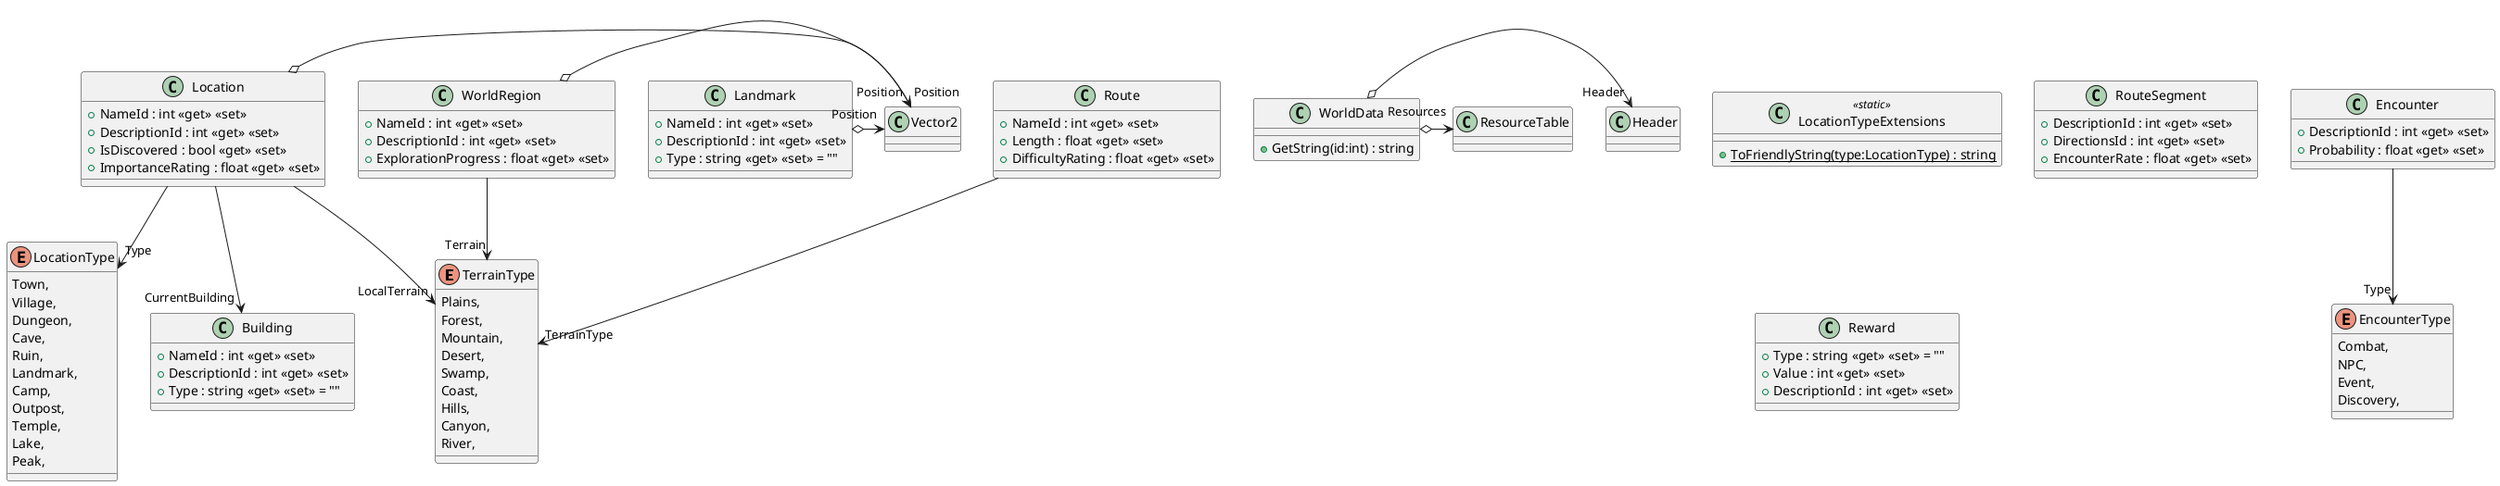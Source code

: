 @startuml
enum TerrainType {
    Plains,
    Forest,
    Mountain,
    Desert,
    Swamp,
    Coast,
    Hills,
    Canyon,
    River,
}
enum LocationType {
    Town,
    Village,
    Dungeon,
    Cave,
    Ruin,
    Landmark,
    Camp,
    Outpost,
    Temple,
    Lake,
    Peak,
}
class LocationTypeExtensions <<static>> {
    + {static} ToFriendlyString(type:LocationType) : string
}
enum EncounterType {
    Combat,
    NPC,
    Event,
    Discovery,
}
class WorldRegion {
    + NameId : int <<get>> <<set>>
    + DescriptionId : int <<get>> <<set>>
    + ExplorationProgress : float <<get>> <<set>>
}
class Route {
    + NameId : int <<get>> <<set>>
    + Length : float <<get>> <<set>>
    + DifficultyRating : float <<get>> <<set>>
}
class RouteSegment {
    + DescriptionId : int <<get>> <<set>>
    + DirectionsId : int <<get>> <<set>>
    + EncounterRate : float <<get>> <<set>>
}
class Location {
    + NameId : int <<get>> <<set>>
    + DescriptionId : int <<get>> <<set>>
    + IsDiscovered : bool <<get>> <<set>>
    + ImportanceRating : float <<get>> <<set>>
}
class Building {
    + NameId : int <<get>> <<set>>
    + DescriptionId : int <<get>> <<set>>
    + Type : string <<get>> <<set>> = ""
}
class Encounter {
    + DescriptionId : int <<get>> <<set>>
    + Probability : float <<get>> <<set>>
}
class Reward {
    + Type : string <<get>> <<set>> = ""
    + Value : int <<get>> <<set>>
    + DescriptionId : int <<get>> <<set>>
}
class Landmark {
    + NameId : int <<get>> <<set>>
    + DescriptionId : int <<get>> <<set>>
    + Type : string <<get>> <<set>> = ""
}
class WorldData {
    + GetString(id:int) : string
}
class ResourceTable {
}


WorldRegion --> "Terrain" TerrainType
WorldRegion o-> "Position" Vector2








Route --> "TerrainType" TerrainType


Location --> "Type" LocationType






Location --> "LocalTerrain" TerrainType
Location o-> "Position" Vector2
Location --> "CurrentBuilding" Building


Encounter --> "Type" EncounterType


Landmark o-> "Position" Vector2
WorldData o-> "Header" Header
WorldData o-> "Resources" ResourceTable









@enduml
